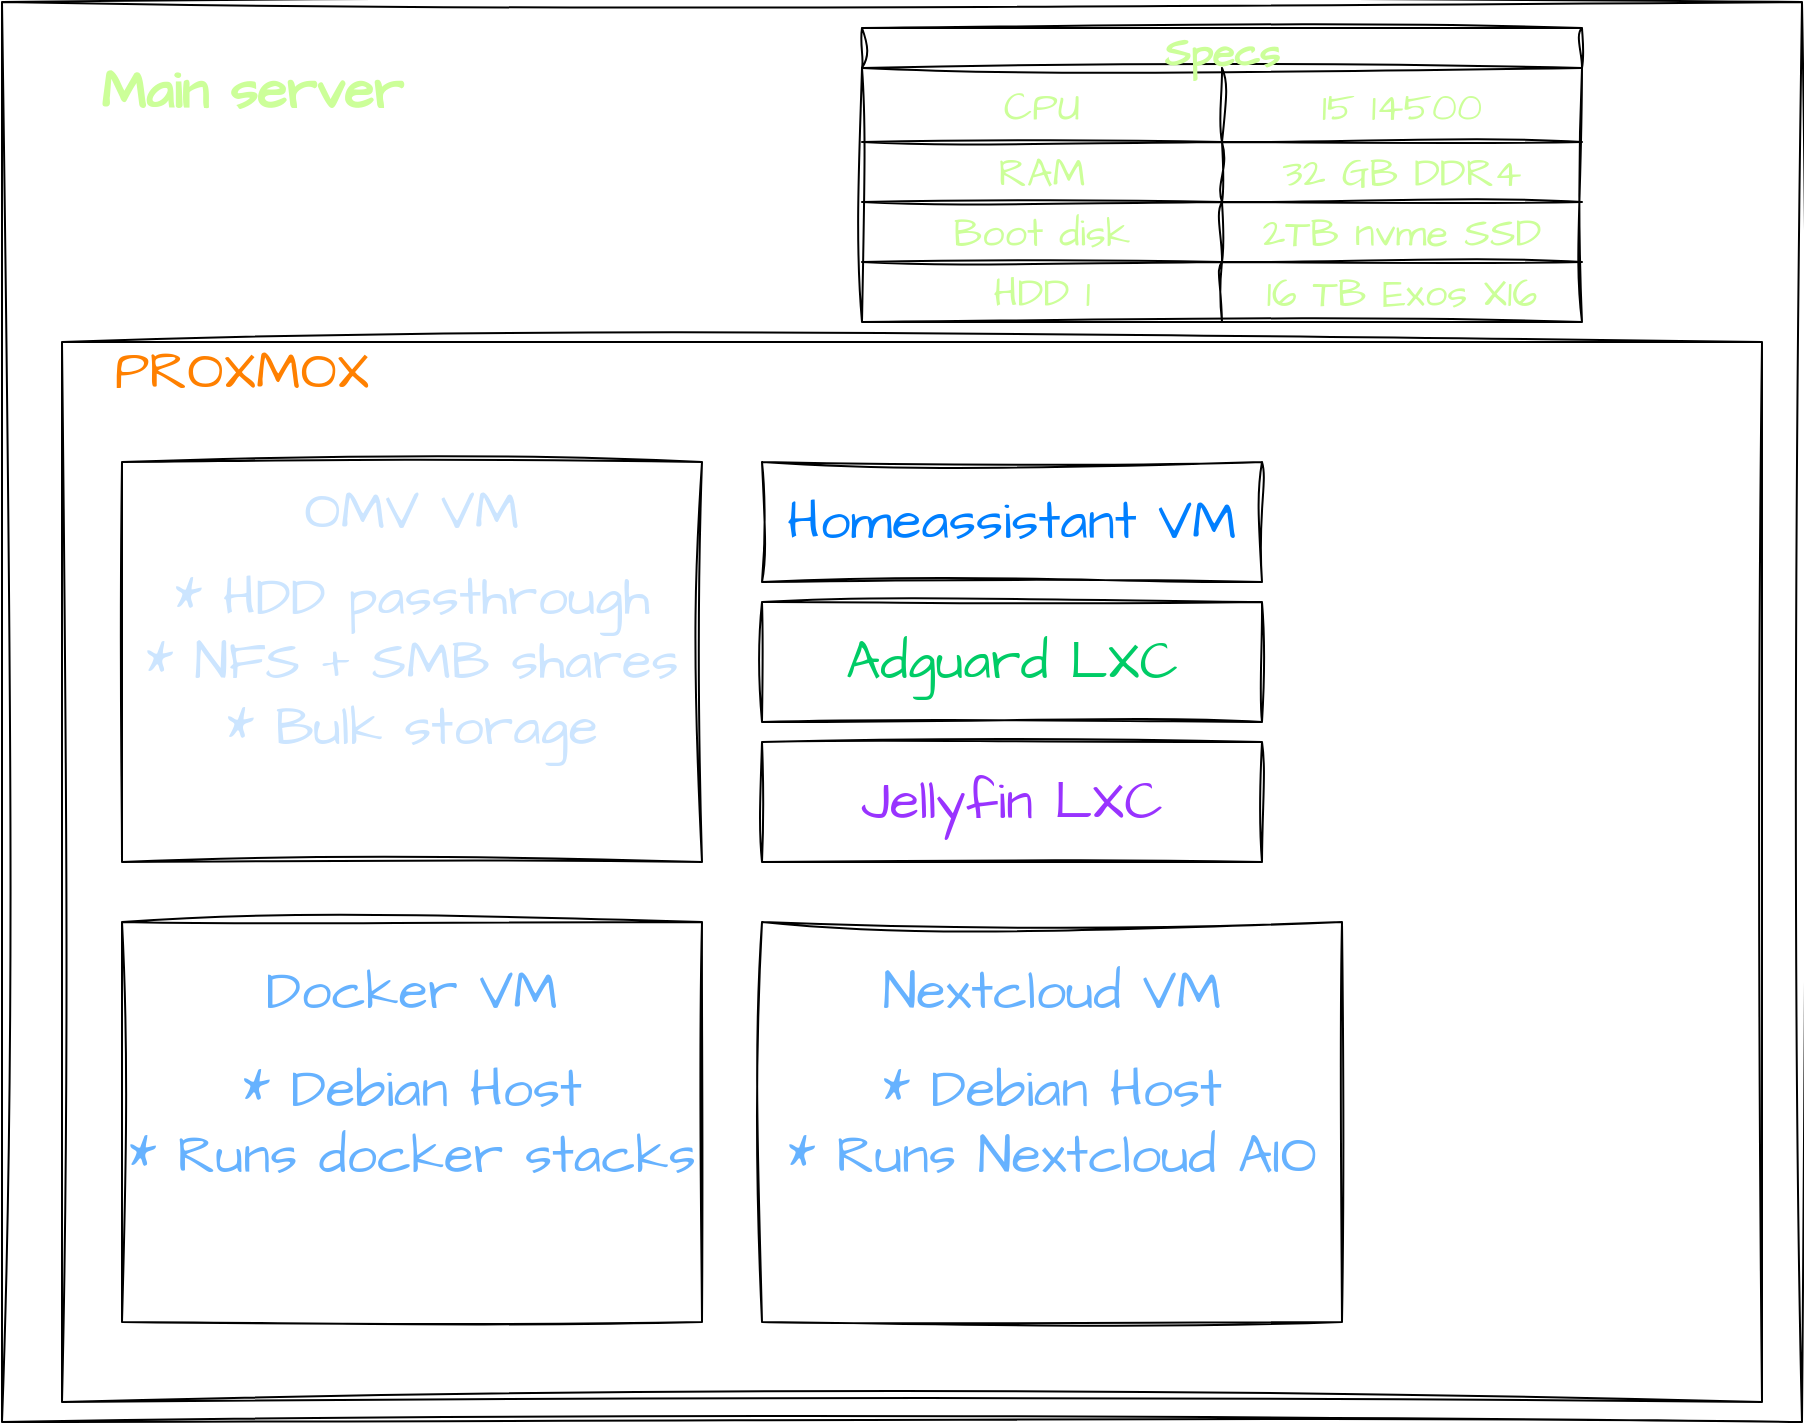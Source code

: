 <mxfile>
    <diagram id="L-Lbo9Or4EIycX-UHIcN" name="Page-1">
        <mxGraphModel dx="2023" dy="835" grid="1" gridSize="10" guides="1" tooltips="1" connect="1" arrows="1" fold="1" page="1" pageScale="1" pageWidth="850" pageHeight="1100" math="0" shadow="0">
            <root>
                <mxCell id="0"/>
                <mxCell id="1" parent="0"/>
                <mxCell id="3" value="" style="rounded=0;whiteSpace=wrap;html=1;sketch=1;hachureGap=4;jiggle=2;curveFitting=1;fontFamily=Architects Daughter;fontSource=https%3A%2F%2Ffonts.googleapis.com%2Fcss%3Ffamily%3DArchitects%2BDaughter;fontSize=20;fillColor=none;" vertex="1" parent="1">
                    <mxGeometry x="-100" y="280" width="900" height="710" as="geometry"/>
                </mxCell>
                <mxCell id="13" value="" style="rounded=0;whiteSpace=wrap;html=1;sketch=1;hachureGap=4;jiggle=2;curveFitting=1;fontFamily=Architects Daughter;fontSource=https%3A%2F%2Ffonts.googleapis.com%2Fcss%3Ffamily%3DArchitects%2BDaughter;fontSize=20;fontColor=#CCFF99;fillColor=none;" vertex="1" parent="1">
                    <mxGeometry x="-70" y="450" width="850" height="530" as="geometry"/>
                </mxCell>
                <mxCell id="27" value="Specs" style="shape=table;startSize=20;container=1;collapsible=0;childLayout=tableLayout;fontStyle=1;align=center;sketch=1;hachureGap=4;jiggle=2;curveFitting=1;fontFamily=Architects Daughter;fontSource=https%3A%2F%2Ffonts.googleapis.com%2Fcss%3Ffamily%3DArchitects%2BDaughter;fontSize=20;fontColor=#CCFF99;fillColor=none;" vertex="1" parent="1">
                    <mxGeometry x="330" y="293" width="360" height="147" as="geometry"/>
                </mxCell>
                <mxCell id="28" value="" style="shape=tableRow;horizontal=0;startSize=0;swimlaneHead=0;swimlaneBody=0;top=0;left=0;bottom=0;right=0;collapsible=0;dropTarget=0;fillColor=none;points=[[0,0.5],[1,0.5]];portConstraint=eastwest;sketch=1;hachureGap=4;jiggle=2;curveFitting=1;fontFamily=Architects Daughter;fontSource=https%3A%2F%2Ffonts.googleapis.com%2Fcss%3Ffamily%3DArchitects%2BDaughter;fontSize=20;fontColor=#CCFF99;" vertex="1" parent="27">
                    <mxGeometry y="20" width="360" height="37" as="geometry"/>
                </mxCell>
                <mxCell id="29" value="CPU" style="shape=partialRectangle;html=1;whiteSpace=wrap;connectable=0;fillColor=none;top=0;left=0;bottom=0;right=0;overflow=hidden;sketch=1;hachureGap=4;jiggle=2;curveFitting=1;fontFamily=Architects Daughter;fontSource=https%3A%2F%2Ffonts.googleapis.com%2Fcss%3Ffamily%3DArchitects%2BDaughter;fontSize=20;fontColor=#CCFF99;" vertex="1" parent="28">
                    <mxGeometry width="180" height="37" as="geometry">
                        <mxRectangle width="180" height="37" as="alternateBounds"/>
                    </mxGeometry>
                </mxCell>
                <mxCell id="30" value="15 14500" style="shape=partialRectangle;html=1;whiteSpace=wrap;connectable=0;fillColor=none;top=0;left=0;bottom=0;right=0;overflow=hidden;sketch=1;hachureGap=4;jiggle=2;curveFitting=1;fontFamily=Architects Daughter;fontSource=https%3A%2F%2Ffonts.googleapis.com%2Fcss%3Ffamily%3DArchitects%2BDaughter;fontSize=20;fontColor=#CCFF99;" vertex="1" parent="28">
                    <mxGeometry x="180" width="180" height="37" as="geometry">
                        <mxRectangle width="180" height="37" as="alternateBounds"/>
                    </mxGeometry>
                </mxCell>
                <mxCell id="32" value="" style="shape=tableRow;horizontal=0;startSize=0;swimlaneHead=0;swimlaneBody=0;top=0;left=0;bottom=0;right=0;collapsible=0;dropTarget=0;fillColor=none;points=[[0,0.5],[1,0.5]];portConstraint=eastwest;sketch=1;hachureGap=4;jiggle=2;curveFitting=1;fontFamily=Architects Daughter;fontSource=https%3A%2F%2Ffonts.googleapis.com%2Fcss%3Ffamily%3DArchitects%2BDaughter;fontSize=20;fontColor=#CCFF99;" vertex="1" parent="27">
                    <mxGeometry y="57" width="360" height="30" as="geometry"/>
                </mxCell>
                <mxCell id="33" value="RAM" style="shape=partialRectangle;html=1;whiteSpace=wrap;connectable=0;fillColor=none;top=0;left=0;bottom=0;right=0;overflow=hidden;sketch=1;hachureGap=4;jiggle=2;curveFitting=1;fontFamily=Architects Daughter;fontSource=https%3A%2F%2Ffonts.googleapis.com%2Fcss%3Ffamily%3DArchitects%2BDaughter;fontSize=20;fontColor=#CCFF99;" vertex="1" parent="32">
                    <mxGeometry width="180" height="30" as="geometry">
                        <mxRectangle width="180" height="30" as="alternateBounds"/>
                    </mxGeometry>
                </mxCell>
                <mxCell id="34" value="32 GB DDR4" style="shape=partialRectangle;html=1;whiteSpace=wrap;connectable=0;fillColor=none;top=0;left=0;bottom=0;right=0;overflow=hidden;sketch=1;hachureGap=4;jiggle=2;curveFitting=1;fontFamily=Architects Daughter;fontSource=https%3A%2F%2Ffonts.googleapis.com%2Fcss%3Ffamily%3DArchitects%2BDaughter;fontSize=20;fontColor=#CCFF99;" vertex="1" parent="32">
                    <mxGeometry x="180" width="180" height="30" as="geometry">
                        <mxRectangle width="180" height="30" as="alternateBounds"/>
                    </mxGeometry>
                </mxCell>
                <mxCell id="36" value="" style="shape=tableRow;horizontal=0;startSize=0;swimlaneHead=0;swimlaneBody=0;top=0;left=0;bottom=0;right=0;collapsible=0;dropTarget=0;fillColor=none;points=[[0,0.5],[1,0.5]];portConstraint=eastwest;sketch=1;hachureGap=4;jiggle=2;curveFitting=1;fontFamily=Architects Daughter;fontSource=https%3A%2F%2Ffonts.googleapis.com%2Fcss%3Ffamily%3DArchitects%2BDaughter;fontSize=20;fontColor=#CCFF99;" vertex="1" parent="27">
                    <mxGeometry y="87" width="360" height="30" as="geometry"/>
                </mxCell>
                <mxCell id="37" value="Boot disk" style="shape=partialRectangle;html=1;whiteSpace=wrap;connectable=0;fillColor=none;top=0;left=0;bottom=0;right=0;overflow=hidden;sketch=1;hachureGap=4;jiggle=2;curveFitting=1;fontFamily=Architects Daughter;fontSource=https%3A%2F%2Ffonts.googleapis.com%2Fcss%3Ffamily%3DArchitects%2BDaughter;fontSize=20;fontColor=#CCFF99;" vertex="1" parent="36">
                    <mxGeometry width="180" height="30" as="geometry">
                        <mxRectangle width="180" height="30" as="alternateBounds"/>
                    </mxGeometry>
                </mxCell>
                <mxCell id="38" value="2TB nvme SSD" style="shape=partialRectangle;html=1;whiteSpace=wrap;connectable=0;fillColor=none;top=0;left=0;bottom=0;right=0;overflow=hidden;sketch=1;hachureGap=4;jiggle=2;curveFitting=1;fontFamily=Architects Daughter;fontSource=https%3A%2F%2Ffonts.googleapis.com%2Fcss%3Ffamily%3DArchitects%2BDaughter;fontSize=20;fontColor=#CCFF99;" vertex="1" parent="36">
                    <mxGeometry x="180" width="180" height="30" as="geometry">
                        <mxRectangle width="180" height="30" as="alternateBounds"/>
                    </mxGeometry>
                </mxCell>
                <mxCell id="46" style="shape=tableRow;horizontal=0;startSize=0;swimlaneHead=0;swimlaneBody=0;top=0;left=0;bottom=0;right=0;collapsible=0;dropTarget=0;fillColor=none;points=[[0,0.5],[1,0.5]];portConstraint=eastwest;sketch=1;hachureGap=4;jiggle=2;curveFitting=1;fontFamily=Architects Daughter;fontSource=https%3A%2F%2Ffonts.googleapis.com%2Fcss%3Ffamily%3DArchitects%2BDaughter;fontSize=20;fontColor=#CCFF99;" vertex="1" parent="27">
                    <mxGeometry y="117" width="360" height="30" as="geometry"/>
                </mxCell>
                <mxCell id="47" value="HDD 1" style="shape=partialRectangle;html=1;whiteSpace=wrap;connectable=0;fillColor=none;top=0;left=0;bottom=0;right=0;overflow=hidden;sketch=1;hachureGap=4;jiggle=2;curveFitting=1;fontFamily=Architects Daughter;fontSource=https%3A%2F%2Ffonts.googleapis.com%2Fcss%3Ffamily%3DArchitects%2BDaughter;fontSize=20;fontColor=#CCFF99;" vertex="1" parent="46">
                    <mxGeometry width="180" height="30" as="geometry">
                        <mxRectangle width="180" height="30" as="alternateBounds"/>
                    </mxGeometry>
                </mxCell>
                <mxCell id="48" value="16 TB Exos X16" style="shape=partialRectangle;html=1;whiteSpace=wrap;connectable=0;fillColor=none;top=0;left=0;bottom=0;right=0;overflow=hidden;sketch=1;hachureGap=4;jiggle=2;curveFitting=1;fontFamily=Architects Daughter;fontSource=https%3A%2F%2Ffonts.googleapis.com%2Fcss%3Ffamily%3DArchitects%2BDaughter;fontSize=20;fontColor=#CCFF99;" vertex="1" parent="46">
                    <mxGeometry x="180" width="180" height="30" as="geometry">
                        <mxRectangle width="180" height="30" as="alternateBounds"/>
                    </mxGeometry>
                </mxCell>
                <mxCell id="49" value="&lt;b&gt;&lt;font style=&quot;font-size: 27px;&quot;&gt;Main server&lt;/font&gt;&lt;/b&gt;" style="text;html=1;strokeColor=none;fillColor=none;align=center;verticalAlign=middle;whiteSpace=wrap;rounded=0;sketch=1;hachureGap=4;jiggle=2;curveFitting=1;fontFamily=Architects Daughter;fontSource=https%3A%2F%2Ffonts.googleapis.com%2Fcss%3Ffamily%3DArchitects%2BDaughter;fontSize=20;fontColor=#CCFF99;" vertex="1" parent="1">
                    <mxGeometry x="-100" y="280" width="250" height="90" as="geometry"/>
                </mxCell>
                <mxCell id="50" value="PROXMOX" style="text;html=1;strokeColor=none;fillColor=none;align=center;verticalAlign=middle;whiteSpace=wrap;rounded=0;sketch=1;hachureGap=4;jiggle=2;curveFitting=1;fontFamily=Architects Daughter;fontSource=https%3A%2F%2Ffonts.googleapis.com%2Fcss%3Ffamily%3DArchitects%2BDaughter;fontSize=27;fontColor=#FF8000;" vertex="1" parent="1">
                    <mxGeometry x="-70" y="450" width="180" height="30" as="geometry"/>
                </mxCell>
                <mxCell id="51" value="&lt;font color=&quot;#007fff&quot;&gt;Homeassistant VM&lt;/font&gt;" style="rounded=0;whiteSpace=wrap;html=1;sketch=1;hachureGap=4;jiggle=2;curveFitting=1;fontFamily=Architects Daughter;fontSource=https%3A%2F%2Ffonts.googleapis.com%2Fcss%3Ffamily%3DArchitects%2BDaughter;fontSize=27;fontColor=#FF8000;fillColor=none;" vertex="1" parent="1">
                    <mxGeometry x="280" y="510" width="250" height="60" as="geometry"/>
                </mxCell>
                <mxCell id="52" value="&lt;font color=&quot;#00cc66&quot;&gt;Adguard LXC&lt;/font&gt;" style="rounded=0;whiteSpace=wrap;html=1;sketch=1;hachureGap=4;jiggle=2;curveFitting=1;fontFamily=Architects Daughter;fontSource=https%3A%2F%2Ffonts.googleapis.com%2Fcss%3Ffamily%3DArchitects%2BDaughter;fontSize=27;fontColor=#FF8000;fillColor=none;" vertex="1" parent="1">
                    <mxGeometry x="280" y="580" width="250" height="60" as="geometry"/>
                </mxCell>
                <mxCell id="53" value="&lt;font color=&quot;#9933ff&quot;&gt;Jellyfin LXC&lt;/font&gt;" style="rounded=0;whiteSpace=wrap;html=1;sketch=1;hachureGap=4;jiggle=2;curveFitting=1;fontFamily=Architects Daughter;fontSource=https%3A%2F%2Ffonts.googleapis.com%2Fcss%3Ffamily%3DArchitects%2BDaughter;fontSize=27;fontColor=#FF8000;fillColor=none;" vertex="1" parent="1">
                    <mxGeometry x="280" y="650" width="250" height="60" as="geometry"/>
                </mxCell>
                <mxCell id="78" value="* HDD passthrough&lt;br&gt;* NFS + SMB shares&lt;br&gt;* Bulk storage" style="rounded=0;whiteSpace=wrap;html=1;sketch=1;hachureGap=4;jiggle=2;curveFitting=1;fontFamily=Architects Daughter;fontSource=https%3A%2F%2Ffonts.googleapis.com%2Fcss%3Ffamily%3DArchitects%2BDaughter;fontSize=27;fontColor=#CCE5FF;fillColor=none;" vertex="1" parent="1">
                    <mxGeometry x="-40" y="510" width="290" height="200" as="geometry"/>
                </mxCell>
                <mxCell id="79" value="OMV VM" style="text;html=1;strokeColor=none;fillColor=none;align=center;verticalAlign=middle;whiteSpace=wrap;rounded=0;sketch=1;hachureGap=4;jiggle=2;curveFitting=1;fontFamily=Architects Daughter;fontSource=https%3A%2F%2Ffonts.googleapis.com%2Fcss%3Ffamily%3DArchitects%2BDaughter;fontSize=27;fontColor=#CCE5FF;" vertex="1" parent="1">
                    <mxGeometry x="-5" y="520" width="220" height="30" as="geometry"/>
                </mxCell>
                <mxCell id="80" value="* Debian Host&lt;br&gt;* Runs docker stacks" style="rounded=0;whiteSpace=wrap;html=1;sketch=1;hachureGap=4;jiggle=2;curveFitting=1;fontFamily=Architects Daughter;fontSource=https%3A%2F%2Ffonts.googleapis.com%2Fcss%3Ffamily%3DArchitects%2BDaughter;fontSize=27;fontColor=#66B2FF;fillColor=none;" vertex="1" parent="1">
                    <mxGeometry x="-40" y="740" width="290" height="200" as="geometry"/>
                </mxCell>
                <mxCell id="81" value="Docker VM" style="text;html=1;strokeColor=none;fillColor=none;align=center;verticalAlign=middle;whiteSpace=wrap;rounded=0;sketch=1;hachureGap=4;jiggle=2;curveFitting=1;fontFamily=Architects Daughter;fontSource=https%3A%2F%2Ffonts.googleapis.com%2Fcss%3Ffamily%3DArchitects%2BDaughter;fontSize=27;fontColor=#66B2FF;" vertex="1" parent="1">
                    <mxGeometry x="-5" y="760" width="220" height="30" as="geometry"/>
                </mxCell>
                <mxCell id="84" value="* Debian Host&lt;br&gt;* Runs Nextcloud AIO" style="rounded=0;whiteSpace=wrap;html=1;sketch=1;hachureGap=4;jiggle=2;curveFitting=1;fontFamily=Architects Daughter;fontSource=https%3A%2F%2Ffonts.googleapis.com%2Fcss%3Ffamily%3DArchitects%2BDaughter;fontSize=27;fontColor=#66B2FF;fillColor=none;" vertex="1" parent="1">
                    <mxGeometry x="280" y="740" width="290" height="200" as="geometry"/>
                </mxCell>
                <mxCell id="85" value="Nextcloud VM" style="text;html=1;strokeColor=none;fillColor=none;align=center;verticalAlign=middle;whiteSpace=wrap;rounded=0;sketch=1;hachureGap=4;jiggle=2;curveFitting=1;fontFamily=Architects Daughter;fontSource=https%3A%2F%2Ffonts.googleapis.com%2Fcss%3Ffamily%3DArchitects%2BDaughter;fontSize=27;fontColor=#66B2FF;" vertex="1" parent="1">
                    <mxGeometry x="315" y="760" width="220" height="30" as="geometry"/>
                </mxCell>
            </root>
        </mxGraphModel>
    </diagram>
</mxfile>